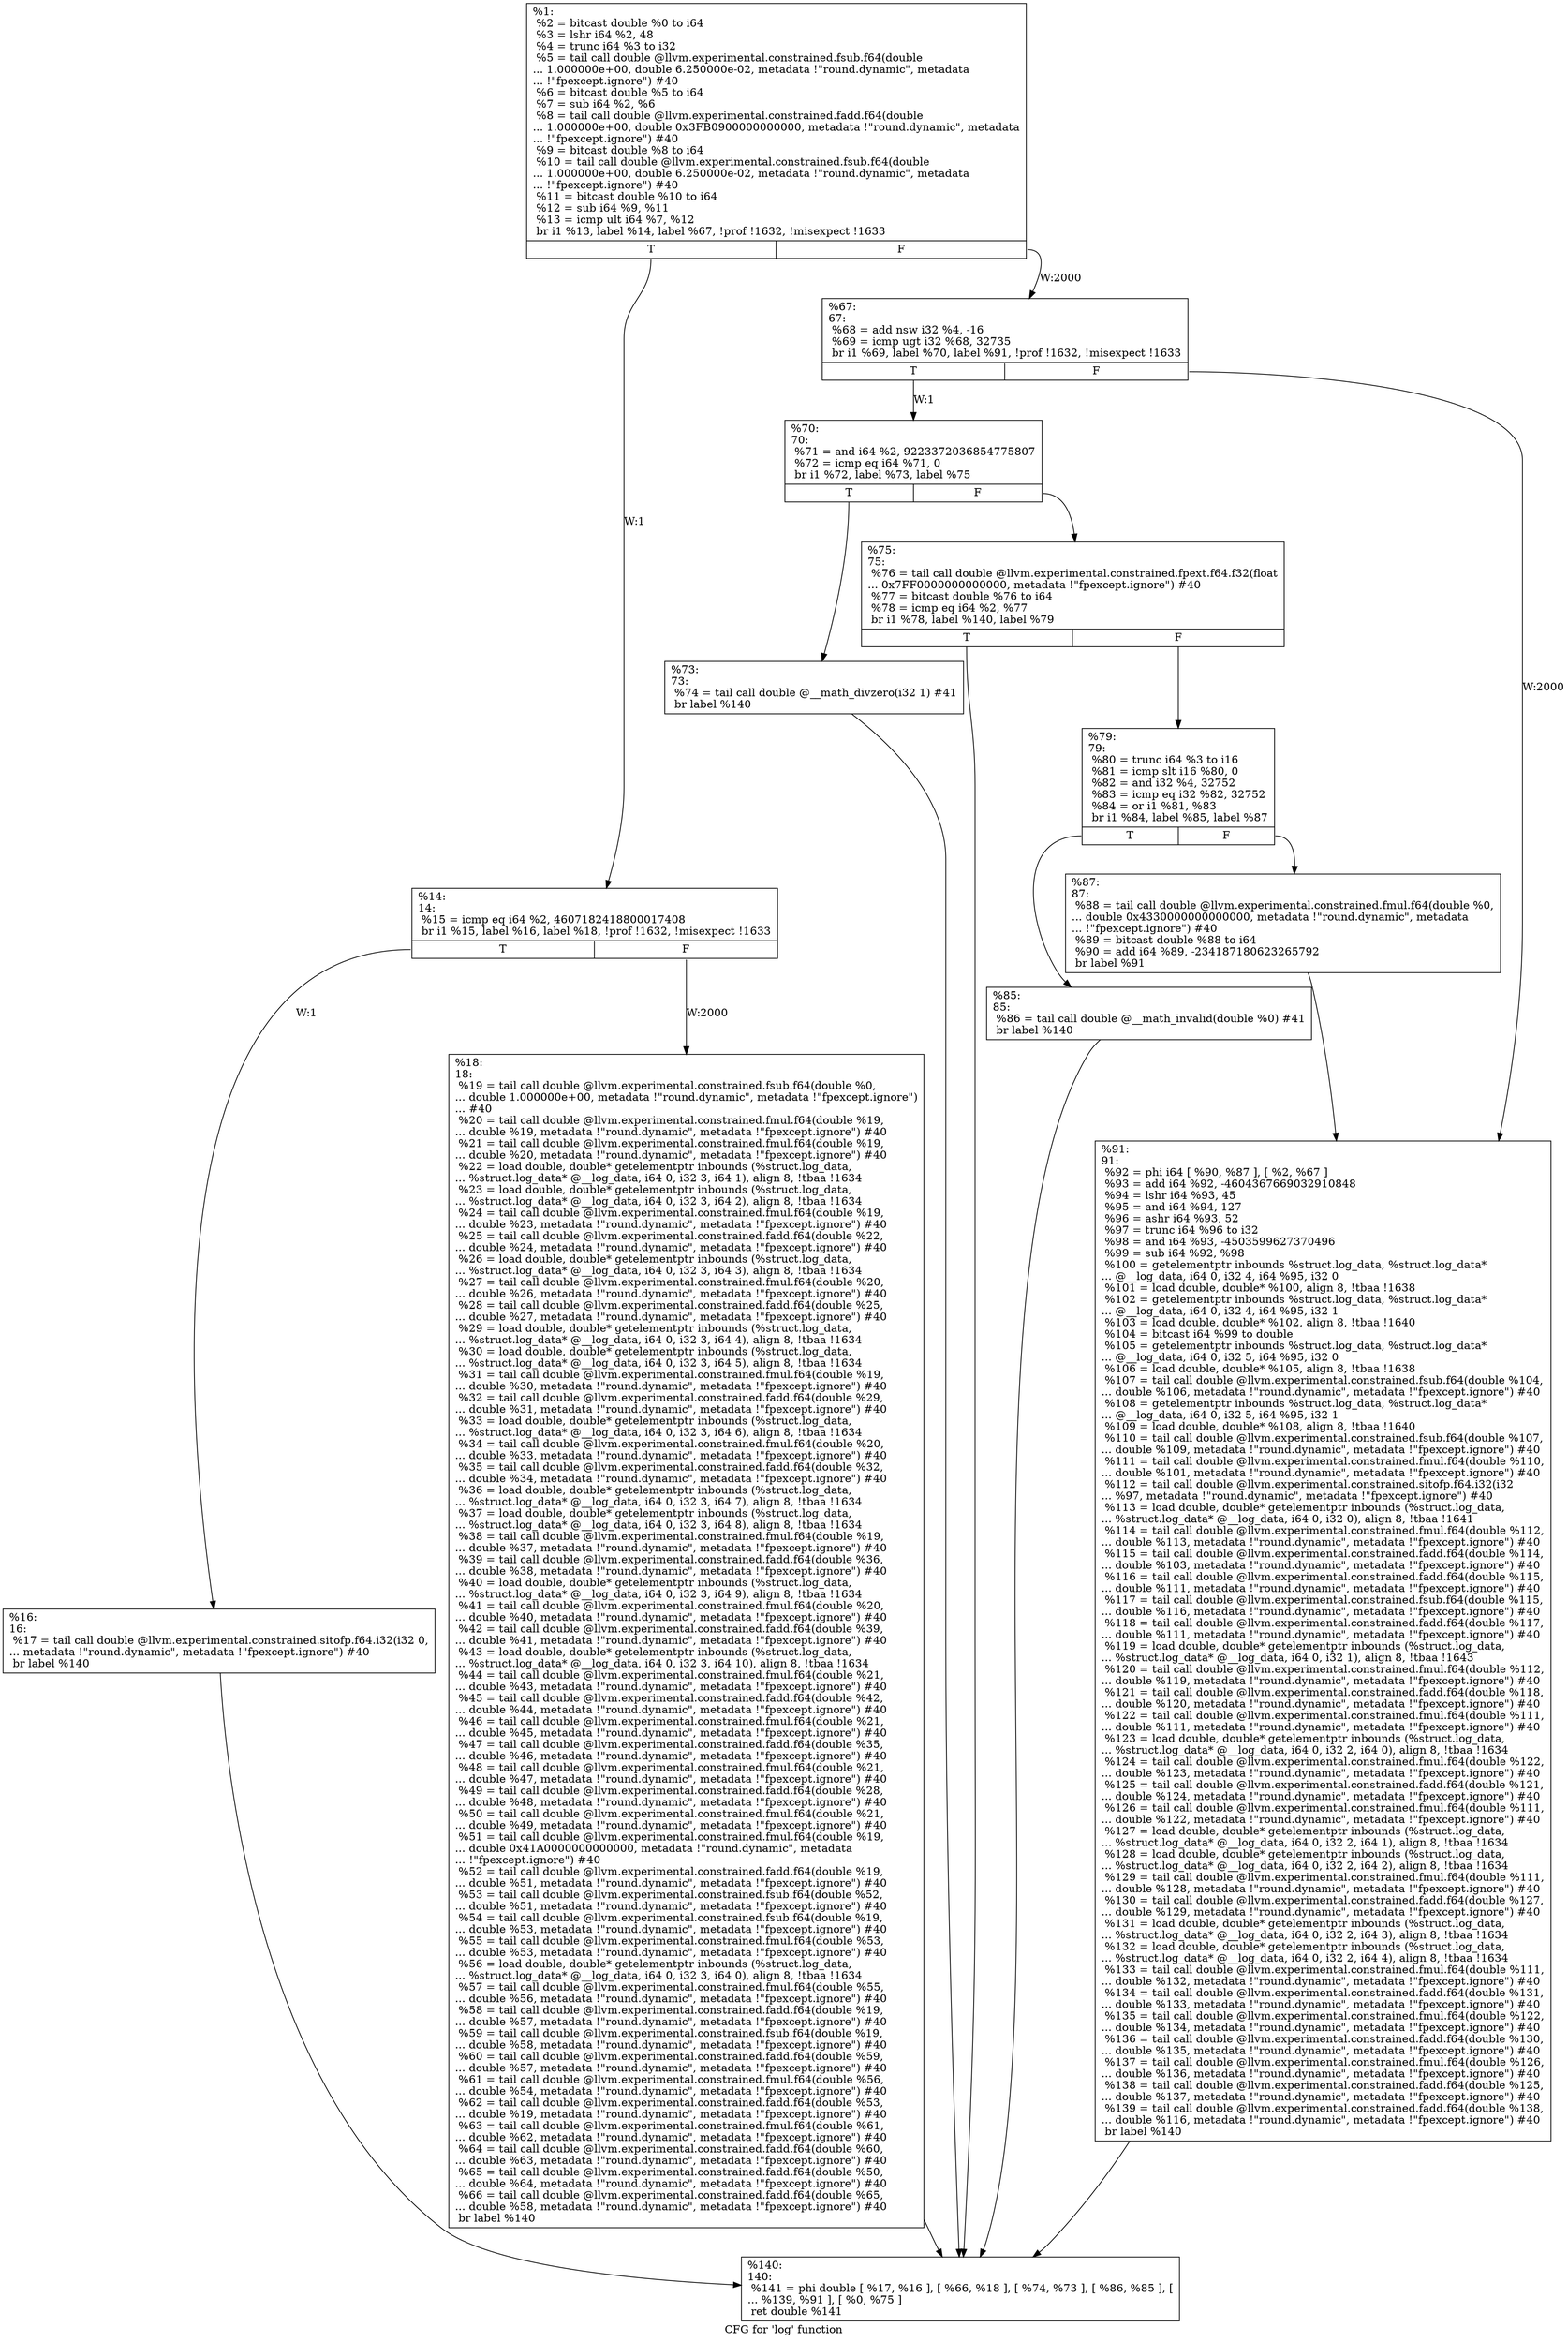 digraph "CFG for 'log' function" {
	label="CFG for 'log' function";

	Node0x19ba680 [shape=record,label="{%1:\l  %2 = bitcast double %0 to i64\l  %3 = lshr i64 %2, 48\l  %4 = trunc i64 %3 to i32\l  %5 = tail call double @llvm.experimental.constrained.fsub.f64(double\l... 1.000000e+00, double 6.250000e-02, metadata !\"round.dynamic\", metadata\l... !\"fpexcept.ignore\") #40\l  %6 = bitcast double %5 to i64\l  %7 = sub i64 %2, %6\l  %8 = tail call double @llvm.experimental.constrained.fadd.f64(double\l... 1.000000e+00, double 0x3FB0900000000000, metadata !\"round.dynamic\", metadata\l... !\"fpexcept.ignore\") #40\l  %9 = bitcast double %8 to i64\l  %10 = tail call double @llvm.experimental.constrained.fsub.f64(double\l... 1.000000e+00, double 6.250000e-02, metadata !\"round.dynamic\", metadata\l... !\"fpexcept.ignore\") #40\l  %11 = bitcast double %10 to i64\l  %12 = sub i64 %9, %11\l  %13 = icmp ult i64 %7, %12\l  br i1 %13, label %14, label %67, !prof !1632, !misexpect !1633\l|{<s0>T|<s1>F}}"];
	Node0x19ba680:s0 -> Node0x19ba6d0[label="W:1"];
	Node0x19ba680:s1 -> Node0x19ba7c0[label="W:2000"];
	Node0x19ba6d0 [shape=record,label="{%14:\l14:                                               \l  %15 = icmp eq i64 %2, 4607182418800017408\l  br i1 %15, label %16, label %18, !prof !1632, !misexpect !1633\l|{<s0>T|<s1>F}}"];
	Node0x19ba6d0:s0 -> Node0x19ba720[label="W:1"];
	Node0x19ba6d0:s1 -> Node0x19ba770[label="W:2000"];
	Node0x19ba720 [shape=record,label="{%16:\l16:                                               \l  %17 = tail call double @llvm.experimental.constrained.sitofp.f64.i32(i32 0,\l... metadata !\"round.dynamic\", metadata !\"fpexcept.ignore\") #40\l  br label %140\l}"];
	Node0x19ba720 -> Node0x19baa40;
	Node0x19ba770 [shape=record,label="{%18:\l18:                                               \l  %19 = tail call double @llvm.experimental.constrained.fsub.f64(double %0,\l... double 1.000000e+00, metadata !\"round.dynamic\", metadata !\"fpexcept.ignore\")\l... #40\l  %20 = tail call double @llvm.experimental.constrained.fmul.f64(double %19,\l... double %19, metadata !\"round.dynamic\", metadata !\"fpexcept.ignore\") #40\l  %21 = tail call double @llvm.experimental.constrained.fmul.f64(double %19,\l... double %20, metadata !\"round.dynamic\", metadata !\"fpexcept.ignore\") #40\l  %22 = load double, double* getelementptr inbounds (%struct.log_data,\l... %struct.log_data* @__log_data, i64 0, i32 3, i64 1), align 8, !tbaa !1634\l  %23 = load double, double* getelementptr inbounds (%struct.log_data,\l... %struct.log_data* @__log_data, i64 0, i32 3, i64 2), align 8, !tbaa !1634\l  %24 = tail call double @llvm.experimental.constrained.fmul.f64(double %19,\l... double %23, metadata !\"round.dynamic\", metadata !\"fpexcept.ignore\") #40\l  %25 = tail call double @llvm.experimental.constrained.fadd.f64(double %22,\l... double %24, metadata !\"round.dynamic\", metadata !\"fpexcept.ignore\") #40\l  %26 = load double, double* getelementptr inbounds (%struct.log_data,\l... %struct.log_data* @__log_data, i64 0, i32 3, i64 3), align 8, !tbaa !1634\l  %27 = tail call double @llvm.experimental.constrained.fmul.f64(double %20,\l... double %26, metadata !\"round.dynamic\", metadata !\"fpexcept.ignore\") #40\l  %28 = tail call double @llvm.experimental.constrained.fadd.f64(double %25,\l... double %27, metadata !\"round.dynamic\", metadata !\"fpexcept.ignore\") #40\l  %29 = load double, double* getelementptr inbounds (%struct.log_data,\l... %struct.log_data* @__log_data, i64 0, i32 3, i64 4), align 8, !tbaa !1634\l  %30 = load double, double* getelementptr inbounds (%struct.log_data,\l... %struct.log_data* @__log_data, i64 0, i32 3, i64 5), align 8, !tbaa !1634\l  %31 = tail call double @llvm.experimental.constrained.fmul.f64(double %19,\l... double %30, metadata !\"round.dynamic\", metadata !\"fpexcept.ignore\") #40\l  %32 = tail call double @llvm.experimental.constrained.fadd.f64(double %29,\l... double %31, metadata !\"round.dynamic\", metadata !\"fpexcept.ignore\") #40\l  %33 = load double, double* getelementptr inbounds (%struct.log_data,\l... %struct.log_data* @__log_data, i64 0, i32 3, i64 6), align 8, !tbaa !1634\l  %34 = tail call double @llvm.experimental.constrained.fmul.f64(double %20,\l... double %33, metadata !\"round.dynamic\", metadata !\"fpexcept.ignore\") #40\l  %35 = tail call double @llvm.experimental.constrained.fadd.f64(double %32,\l... double %34, metadata !\"round.dynamic\", metadata !\"fpexcept.ignore\") #40\l  %36 = load double, double* getelementptr inbounds (%struct.log_data,\l... %struct.log_data* @__log_data, i64 0, i32 3, i64 7), align 8, !tbaa !1634\l  %37 = load double, double* getelementptr inbounds (%struct.log_data,\l... %struct.log_data* @__log_data, i64 0, i32 3, i64 8), align 8, !tbaa !1634\l  %38 = tail call double @llvm.experimental.constrained.fmul.f64(double %19,\l... double %37, metadata !\"round.dynamic\", metadata !\"fpexcept.ignore\") #40\l  %39 = tail call double @llvm.experimental.constrained.fadd.f64(double %36,\l... double %38, metadata !\"round.dynamic\", metadata !\"fpexcept.ignore\") #40\l  %40 = load double, double* getelementptr inbounds (%struct.log_data,\l... %struct.log_data* @__log_data, i64 0, i32 3, i64 9), align 8, !tbaa !1634\l  %41 = tail call double @llvm.experimental.constrained.fmul.f64(double %20,\l... double %40, metadata !\"round.dynamic\", metadata !\"fpexcept.ignore\") #40\l  %42 = tail call double @llvm.experimental.constrained.fadd.f64(double %39,\l... double %41, metadata !\"round.dynamic\", metadata !\"fpexcept.ignore\") #40\l  %43 = load double, double* getelementptr inbounds (%struct.log_data,\l... %struct.log_data* @__log_data, i64 0, i32 3, i64 10), align 8, !tbaa !1634\l  %44 = tail call double @llvm.experimental.constrained.fmul.f64(double %21,\l... double %43, metadata !\"round.dynamic\", metadata !\"fpexcept.ignore\") #40\l  %45 = tail call double @llvm.experimental.constrained.fadd.f64(double %42,\l... double %44, metadata !\"round.dynamic\", metadata !\"fpexcept.ignore\") #40\l  %46 = tail call double @llvm.experimental.constrained.fmul.f64(double %21,\l... double %45, metadata !\"round.dynamic\", metadata !\"fpexcept.ignore\") #40\l  %47 = tail call double @llvm.experimental.constrained.fadd.f64(double %35,\l... double %46, metadata !\"round.dynamic\", metadata !\"fpexcept.ignore\") #40\l  %48 = tail call double @llvm.experimental.constrained.fmul.f64(double %21,\l... double %47, metadata !\"round.dynamic\", metadata !\"fpexcept.ignore\") #40\l  %49 = tail call double @llvm.experimental.constrained.fadd.f64(double %28,\l... double %48, metadata !\"round.dynamic\", metadata !\"fpexcept.ignore\") #40\l  %50 = tail call double @llvm.experimental.constrained.fmul.f64(double %21,\l... double %49, metadata !\"round.dynamic\", metadata !\"fpexcept.ignore\") #40\l  %51 = tail call double @llvm.experimental.constrained.fmul.f64(double %19,\l... double 0x41A0000000000000, metadata !\"round.dynamic\", metadata\l... !\"fpexcept.ignore\") #40\l  %52 = tail call double @llvm.experimental.constrained.fadd.f64(double %19,\l... double %51, metadata !\"round.dynamic\", metadata !\"fpexcept.ignore\") #40\l  %53 = tail call double @llvm.experimental.constrained.fsub.f64(double %52,\l... double %51, metadata !\"round.dynamic\", metadata !\"fpexcept.ignore\") #40\l  %54 = tail call double @llvm.experimental.constrained.fsub.f64(double %19,\l... double %53, metadata !\"round.dynamic\", metadata !\"fpexcept.ignore\") #40\l  %55 = tail call double @llvm.experimental.constrained.fmul.f64(double %53,\l... double %53, metadata !\"round.dynamic\", metadata !\"fpexcept.ignore\") #40\l  %56 = load double, double* getelementptr inbounds (%struct.log_data,\l... %struct.log_data* @__log_data, i64 0, i32 3, i64 0), align 8, !tbaa !1634\l  %57 = tail call double @llvm.experimental.constrained.fmul.f64(double %55,\l... double %56, metadata !\"round.dynamic\", metadata !\"fpexcept.ignore\") #40\l  %58 = tail call double @llvm.experimental.constrained.fadd.f64(double %19,\l... double %57, metadata !\"round.dynamic\", metadata !\"fpexcept.ignore\") #40\l  %59 = tail call double @llvm.experimental.constrained.fsub.f64(double %19,\l... double %58, metadata !\"round.dynamic\", metadata !\"fpexcept.ignore\") #40\l  %60 = tail call double @llvm.experimental.constrained.fadd.f64(double %59,\l... double %57, metadata !\"round.dynamic\", metadata !\"fpexcept.ignore\") #40\l  %61 = tail call double @llvm.experimental.constrained.fmul.f64(double %56,\l... double %54, metadata !\"round.dynamic\", metadata !\"fpexcept.ignore\") #40\l  %62 = tail call double @llvm.experimental.constrained.fadd.f64(double %53,\l... double %19, metadata !\"round.dynamic\", metadata !\"fpexcept.ignore\") #40\l  %63 = tail call double @llvm.experimental.constrained.fmul.f64(double %61,\l... double %62, metadata !\"round.dynamic\", metadata !\"fpexcept.ignore\") #40\l  %64 = tail call double @llvm.experimental.constrained.fadd.f64(double %60,\l... double %63, metadata !\"round.dynamic\", metadata !\"fpexcept.ignore\") #40\l  %65 = tail call double @llvm.experimental.constrained.fadd.f64(double %50,\l... double %64, metadata !\"round.dynamic\", metadata !\"fpexcept.ignore\") #40\l  %66 = tail call double @llvm.experimental.constrained.fadd.f64(double %65,\l... double %58, metadata !\"round.dynamic\", metadata !\"fpexcept.ignore\") #40\l  br label %140\l}"];
	Node0x19ba770 -> Node0x19baa40;
	Node0x19ba7c0 [shape=record,label="{%67:\l67:                                               \l  %68 = add nsw i32 %4, -16\l  %69 = icmp ugt i32 %68, 32735\l  br i1 %69, label %70, label %91, !prof !1632, !misexpect !1633\l|{<s0>T|<s1>F}}"];
	Node0x19ba7c0:s0 -> Node0x19ba810[label="W:1"];
	Node0x19ba7c0:s1 -> Node0x19ba9f0[label="W:2000"];
	Node0x19ba810 [shape=record,label="{%70:\l70:                                               \l  %71 = and i64 %2, 9223372036854775807\l  %72 = icmp eq i64 %71, 0\l  br i1 %72, label %73, label %75\l|{<s0>T|<s1>F}}"];
	Node0x19ba810:s0 -> Node0x19ba860;
	Node0x19ba810:s1 -> Node0x19ba8b0;
	Node0x19ba860 [shape=record,label="{%73:\l73:                                               \l  %74 = tail call double @__math_divzero(i32 1) #41\l  br label %140\l}"];
	Node0x19ba860 -> Node0x19baa40;
	Node0x19ba8b0 [shape=record,label="{%75:\l75:                                               \l  %76 = tail call double @llvm.experimental.constrained.fpext.f64.f32(float\l... 0x7FF0000000000000, metadata !\"fpexcept.ignore\") #40\l  %77 = bitcast double %76 to i64\l  %78 = icmp eq i64 %2, %77\l  br i1 %78, label %140, label %79\l|{<s0>T|<s1>F}}"];
	Node0x19ba8b0:s0 -> Node0x19baa40;
	Node0x19ba8b0:s1 -> Node0x19ba900;
	Node0x19ba900 [shape=record,label="{%79:\l79:                                               \l  %80 = trunc i64 %3 to i16\l  %81 = icmp slt i16 %80, 0\l  %82 = and i32 %4, 32752\l  %83 = icmp eq i32 %82, 32752\l  %84 = or i1 %81, %83\l  br i1 %84, label %85, label %87\l|{<s0>T|<s1>F}}"];
	Node0x19ba900:s0 -> Node0x19ba950;
	Node0x19ba900:s1 -> Node0x19ba9a0;
	Node0x19ba950 [shape=record,label="{%85:\l85:                                               \l  %86 = tail call double @__math_invalid(double %0) #41\l  br label %140\l}"];
	Node0x19ba950 -> Node0x19baa40;
	Node0x19ba9a0 [shape=record,label="{%87:\l87:                                               \l  %88 = tail call double @llvm.experimental.constrained.fmul.f64(double %0,\l... double 0x4330000000000000, metadata !\"round.dynamic\", metadata\l... !\"fpexcept.ignore\") #40\l  %89 = bitcast double %88 to i64\l  %90 = add i64 %89, -234187180623265792\l  br label %91\l}"];
	Node0x19ba9a0 -> Node0x19ba9f0;
	Node0x19ba9f0 [shape=record,label="{%91:\l91:                                               \l  %92 = phi i64 [ %90, %87 ], [ %2, %67 ]\l  %93 = add i64 %92, -4604367669032910848\l  %94 = lshr i64 %93, 45\l  %95 = and i64 %94, 127\l  %96 = ashr i64 %93, 52\l  %97 = trunc i64 %96 to i32\l  %98 = and i64 %93, -4503599627370496\l  %99 = sub i64 %92, %98\l  %100 = getelementptr inbounds %struct.log_data, %struct.log_data*\l... @__log_data, i64 0, i32 4, i64 %95, i32 0\l  %101 = load double, double* %100, align 8, !tbaa !1638\l  %102 = getelementptr inbounds %struct.log_data, %struct.log_data*\l... @__log_data, i64 0, i32 4, i64 %95, i32 1\l  %103 = load double, double* %102, align 8, !tbaa !1640\l  %104 = bitcast i64 %99 to double\l  %105 = getelementptr inbounds %struct.log_data, %struct.log_data*\l... @__log_data, i64 0, i32 5, i64 %95, i32 0\l  %106 = load double, double* %105, align 8, !tbaa !1638\l  %107 = tail call double @llvm.experimental.constrained.fsub.f64(double %104,\l... double %106, metadata !\"round.dynamic\", metadata !\"fpexcept.ignore\") #40\l  %108 = getelementptr inbounds %struct.log_data, %struct.log_data*\l... @__log_data, i64 0, i32 5, i64 %95, i32 1\l  %109 = load double, double* %108, align 8, !tbaa !1640\l  %110 = tail call double @llvm.experimental.constrained.fsub.f64(double %107,\l... double %109, metadata !\"round.dynamic\", metadata !\"fpexcept.ignore\") #40\l  %111 = tail call double @llvm.experimental.constrained.fmul.f64(double %110,\l... double %101, metadata !\"round.dynamic\", metadata !\"fpexcept.ignore\") #40\l  %112 = tail call double @llvm.experimental.constrained.sitofp.f64.i32(i32\l... %97, metadata !\"round.dynamic\", metadata !\"fpexcept.ignore\") #40\l  %113 = load double, double* getelementptr inbounds (%struct.log_data,\l... %struct.log_data* @__log_data, i64 0, i32 0), align 8, !tbaa !1641\l  %114 = tail call double @llvm.experimental.constrained.fmul.f64(double %112,\l... double %113, metadata !\"round.dynamic\", metadata !\"fpexcept.ignore\") #40\l  %115 = tail call double @llvm.experimental.constrained.fadd.f64(double %114,\l... double %103, metadata !\"round.dynamic\", metadata !\"fpexcept.ignore\") #40\l  %116 = tail call double @llvm.experimental.constrained.fadd.f64(double %115,\l... double %111, metadata !\"round.dynamic\", metadata !\"fpexcept.ignore\") #40\l  %117 = tail call double @llvm.experimental.constrained.fsub.f64(double %115,\l... double %116, metadata !\"round.dynamic\", metadata !\"fpexcept.ignore\") #40\l  %118 = tail call double @llvm.experimental.constrained.fadd.f64(double %117,\l... double %111, metadata !\"round.dynamic\", metadata !\"fpexcept.ignore\") #40\l  %119 = load double, double* getelementptr inbounds (%struct.log_data,\l... %struct.log_data* @__log_data, i64 0, i32 1), align 8, !tbaa !1643\l  %120 = tail call double @llvm.experimental.constrained.fmul.f64(double %112,\l... double %119, metadata !\"round.dynamic\", metadata !\"fpexcept.ignore\") #40\l  %121 = tail call double @llvm.experimental.constrained.fadd.f64(double %118,\l... double %120, metadata !\"round.dynamic\", metadata !\"fpexcept.ignore\") #40\l  %122 = tail call double @llvm.experimental.constrained.fmul.f64(double %111,\l... double %111, metadata !\"round.dynamic\", metadata !\"fpexcept.ignore\") #40\l  %123 = load double, double* getelementptr inbounds (%struct.log_data,\l... %struct.log_data* @__log_data, i64 0, i32 2, i64 0), align 8, !tbaa !1634\l  %124 = tail call double @llvm.experimental.constrained.fmul.f64(double %122,\l... double %123, metadata !\"round.dynamic\", metadata !\"fpexcept.ignore\") #40\l  %125 = tail call double @llvm.experimental.constrained.fadd.f64(double %121,\l... double %124, metadata !\"round.dynamic\", metadata !\"fpexcept.ignore\") #40\l  %126 = tail call double @llvm.experimental.constrained.fmul.f64(double %111,\l... double %122, metadata !\"round.dynamic\", metadata !\"fpexcept.ignore\") #40\l  %127 = load double, double* getelementptr inbounds (%struct.log_data,\l... %struct.log_data* @__log_data, i64 0, i32 2, i64 1), align 8, !tbaa !1634\l  %128 = load double, double* getelementptr inbounds (%struct.log_data,\l... %struct.log_data* @__log_data, i64 0, i32 2, i64 2), align 8, !tbaa !1634\l  %129 = tail call double @llvm.experimental.constrained.fmul.f64(double %111,\l... double %128, metadata !\"round.dynamic\", metadata !\"fpexcept.ignore\") #40\l  %130 = tail call double @llvm.experimental.constrained.fadd.f64(double %127,\l... double %129, metadata !\"round.dynamic\", metadata !\"fpexcept.ignore\") #40\l  %131 = load double, double* getelementptr inbounds (%struct.log_data,\l... %struct.log_data* @__log_data, i64 0, i32 2, i64 3), align 8, !tbaa !1634\l  %132 = load double, double* getelementptr inbounds (%struct.log_data,\l... %struct.log_data* @__log_data, i64 0, i32 2, i64 4), align 8, !tbaa !1634\l  %133 = tail call double @llvm.experimental.constrained.fmul.f64(double %111,\l... double %132, metadata !\"round.dynamic\", metadata !\"fpexcept.ignore\") #40\l  %134 = tail call double @llvm.experimental.constrained.fadd.f64(double %131,\l... double %133, metadata !\"round.dynamic\", metadata !\"fpexcept.ignore\") #40\l  %135 = tail call double @llvm.experimental.constrained.fmul.f64(double %122,\l... double %134, metadata !\"round.dynamic\", metadata !\"fpexcept.ignore\") #40\l  %136 = tail call double @llvm.experimental.constrained.fadd.f64(double %130,\l... double %135, metadata !\"round.dynamic\", metadata !\"fpexcept.ignore\") #40\l  %137 = tail call double @llvm.experimental.constrained.fmul.f64(double %126,\l... double %136, metadata !\"round.dynamic\", metadata !\"fpexcept.ignore\") #40\l  %138 = tail call double @llvm.experimental.constrained.fadd.f64(double %125,\l... double %137, metadata !\"round.dynamic\", metadata !\"fpexcept.ignore\") #40\l  %139 = tail call double @llvm.experimental.constrained.fadd.f64(double %138,\l... double %116, metadata !\"round.dynamic\", metadata !\"fpexcept.ignore\") #40\l  br label %140\l}"];
	Node0x19ba9f0 -> Node0x19baa40;
	Node0x19baa40 [shape=record,label="{%140:\l140:                                              \l  %141 = phi double [ %17, %16 ], [ %66, %18 ], [ %74, %73 ], [ %86, %85 ], [\l... %139, %91 ], [ %0, %75 ]\l  ret double %141\l}"];
}
